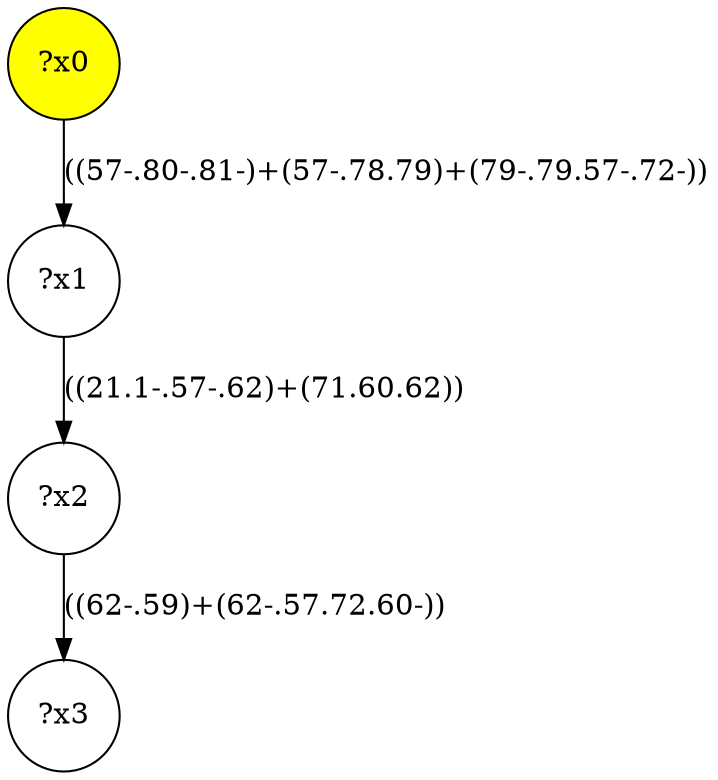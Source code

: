 digraph g {
	x0 [fillcolor="yellow", style="filled," shape=circle, label="?x0"];
	x1 [shape=circle, label="?x1"];
	x0 -> x1 [label="((57-.80-.81-)+(57-.78.79)+(79-.79.57-.72-))"];
	x2 [shape=circle, label="?x2"];
	x1 -> x2 [label="((21.1-.57-.62)+(71.60.62))"];
	x3 [shape=circle, label="?x3"];
	x2 -> x3 [label="((62-.59)+(62-.57.72.60-))"];
}
